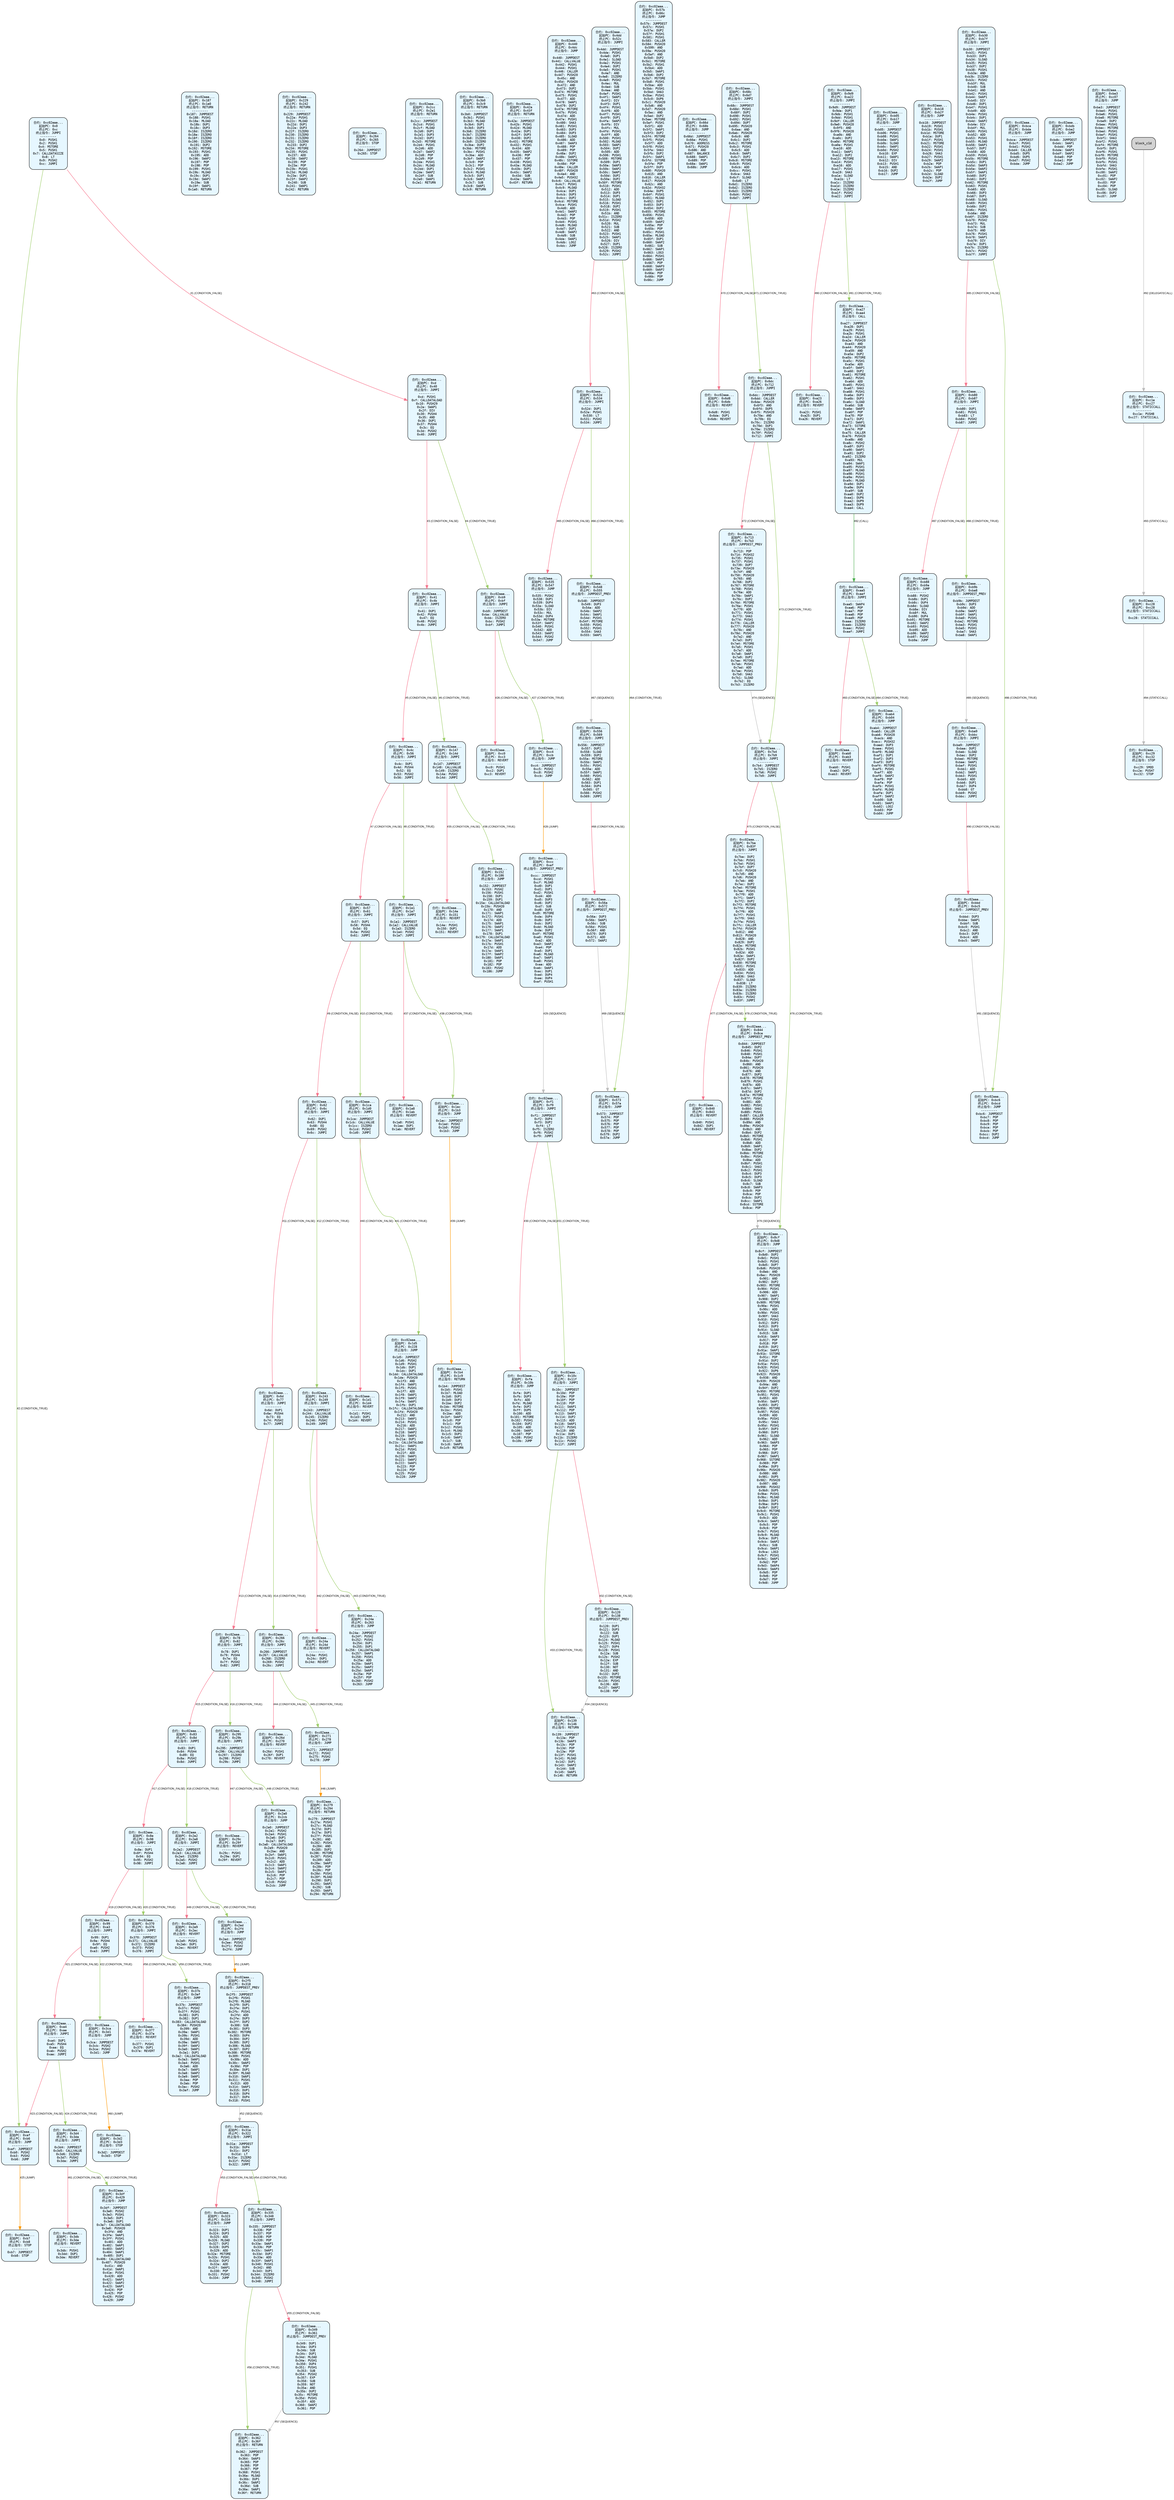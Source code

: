 digraph Static_Complete_CFG {
    rankdir=TB;
    node [shape=box, style="filled, rounded", fontname="Monospace", fontsize=9, margin=0.15];
    edge [fontname="Arial", fontsize=8, penwidth=1.2];
    "block_0" [label="合约: 0xc02aaa...
起始PC: 0x0
终止PC: 0xc
终止指令: JUMPI
---------
0x0: PUSH1
0x2: PUSH1
0x4: MSTORE
0x5: PUSH1
0x7: CALLDATASIZE
0x8: LT
0x9: PUSH2
0xc: JUMPI", fillcolor="#e6f7ff"];
    "block_d" [label="合约: 0xc02aaa...
起始PC: 0xd
终止PC: 0x40
终止指令: JUMPI
---------
0xd: PUSH1
0xf: CALLDATALOAD
0x10: PUSH29
0x2e: SWAP1
0x2f: DIV
0x30: PUSH4
0x35: AND
0x36: DUP1
0x37: PUSH4
0x3c: EQ
0x3d: PUSH2
0x40: JUMPI", fillcolor="#e6f7ff"];
    "block_41" [label="合约: 0xc02aaa...
起始PC: 0x41
终止PC: 0x4b
终止指令: JUMPI
---------
0x41: DUP1
0x42: PUSH4
0x47: EQ
0x48: PUSH2
0x4b: JUMPI", fillcolor="#e6f7ff"];
    "block_4c" [label="合约: 0xc02aaa...
起始PC: 0x4c
终止PC: 0x56
终止指令: JUMPI
---------
0x4c: DUP1
0x4d: PUSH4
0x52: EQ
0x53: PUSH2
0x56: JUMPI", fillcolor="#e6f7ff"];
    "block_57" [label="合约: 0xc02aaa...
起始PC: 0x57
终止PC: 0x61
终止指令: JUMPI
---------
0x57: DUP1
0x58: PUSH4
0x5d: EQ
0x5e: PUSH2
0x61: JUMPI", fillcolor="#e6f7ff"];
    "block_62" [label="合约: 0xc02aaa...
起始PC: 0x62
终止PC: 0x6c
终止指令: JUMPI
---------
0x62: DUP1
0x63: PUSH4
0x68: EQ
0x69: PUSH2
0x6c: JUMPI", fillcolor="#e6f7ff"];
    "block_6d" [label="合约: 0xc02aaa...
起始PC: 0x6d
终止PC: 0x77
终止指令: JUMPI
---------
0x6d: DUP1
0x6e: PUSH4
0x73: EQ
0x74: PUSH2
0x77: JUMPI", fillcolor="#e6f7ff"];
    "block_78" [label="合约: 0xc02aaa...
起始PC: 0x78
终止PC: 0x82
终止指令: JUMPI
---------
0x78: DUP1
0x79: PUSH4
0x7e: EQ
0x7f: PUSH2
0x82: JUMPI", fillcolor="#e6f7ff"];
    "block_83" [label="合约: 0xc02aaa...
起始PC: 0x83
终止PC: 0x8d
终止指令: JUMPI
---------
0x83: DUP1
0x84: PUSH4
0x89: EQ
0x8a: PUSH2
0x8d: JUMPI", fillcolor="#e6f7ff"];
    "block_8e" [label="合约: 0xc02aaa...
起始PC: 0x8e
终止PC: 0x98
终止指令: JUMPI
---------
0x8e: DUP1
0x8f: PUSH4
0x94: EQ
0x95: PUSH2
0x98: JUMPI", fillcolor="#e6f7ff"];
    "block_99" [label="合约: 0xc02aaa...
起始PC: 0x99
终止PC: 0xa3
终止指令: JUMPI
---------
0x99: DUP1
0x9a: PUSH4
0x9f: EQ
0xa0: PUSH2
0xa3: JUMPI", fillcolor="#e6f7ff"];
    "block_a4" [label="合约: 0xc02aaa...
起始PC: 0xa4
终止PC: 0xae
终止指令: JUMPI
---------
0xa4: DUP1
0xa5: PUSH4
0xaa: EQ
0xab: PUSH2
0xae: JUMPI", fillcolor="#e6f7ff"];
    "block_af" [label="合约: 0xc02aaa...
起始PC: 0xaf
终止PC: 0xb6
终止指令: JUMP
---------
0xaf: JUMPDEST
0xb0: PUSH2
0xb3: PUSH2
0xb6: JUMP", fillcolor="#e6f7ff"];
    "block_b7" [label="合约: 0xc02aaa...
起始PC: 0xb7
终止PC: 0xb8
终止指令: STOP
---------
0xb7: JUMPDEST
0xb8: STOP", fillcolor="#e6f7ff"];
    "block_b9" [label="合约: 0xc02aaa...
起始PC: 0xb9
终止PC: 0xbf
终止指令: JUMPI
---------
0xb9: JUMPDEST
0xba: CALLVALUE
0xbb: ISZERO
0xbc: PUSH2
0xbf: JUMPI", fillcolor="#e6f7ff"];
    "block_c0" [label="合约: 0xc02aaa...
起始PC: 0xc0
终止PC: 0xc3
终止指令: REVERT
---------
0xc0: PUSH1
0xc2: DUP1
0xc3: REVERT", fillcolor="#e6f7ff"];
    "block_c4" [label="合约: 0xc02aaa...
起始PC: 0xc4
终止PC: 0xcb
终止指令: JUMP
---------
0xc4: JUMPDEST
0xc5: PUSH2
0xc8: PUSH2
0xcb: JUMP", fillcolor="#e6f7ff"];
    "block_cc" [label="合约: 0xc02aaa...
起始PC: 0xcc
终止PC: 0xef
终止指令: JUMPDEST_PREV
---------
0xcc: JUMPDEST
0xcd: PUSH1
0xcf: MLOAD
0xd0: DUP1
0xd1: DUP1
0xd2: PUSH1
0xd4: ADD
0xd5: DUP3
0xd6: DUP2
0xd7: SUB
0xd8: DUP3
0xd9: MSTORE
0xda: DUP4
0xdb: DUP2
0xdc: DUP2
0xdd: MLOAD
0xde: DUP2
0xdf: MSTORE
0xe0: PUSH1
0xe2: ADD
0xe3: SWAP2
0xe4: POP
0xe5: DUP1
0xe6: MLOAD
0xe7: SWAP1
0xe8: PUSH1
0xea: ADD
0xeb: SWAP1
0xec: DUP1
0xed: DUP4
0xee: DUP4
0xef: PUSH1", fillcolor="#e6f7ff"];
    "block_f1" [label="合约: 0xc02aaa...
起始PC: 0xf1
终止PC: 0xf9
终止指令: JUMPI
---------
0xf1: JUMPDEST
0xf2: DUP4
0xf3: DUP2
0xf4: LT
0xf5: ISZERO
0xf6: PUSH2
0xf9: JUMPI", fillcolor="#e6f7ff"];
    "block_fa" [label="合约: 0xc02aaa...
起始PC: 0xfa
终止PC: 0x10b
终止指令: JUMP
---------
0xfa: DUP1
0xfb: DUP3
0xfc: ADD
0xfd: MLOAD
0xfe: DUP2
0xff: DUP5
0x100: ADD
0x101: MSTORE
0x102: PUSH1
0x104: DUP2
0x105: ADD
0x106: SWAP1
0x107: POP
0x108: PUSH2
0x10b: JUMP", fillcolor="#e6f7ff"];
    "block_10c" [label="合约: 0xc02aaa...
起始PC: 0x10c
终止PC: 0x11f
终止指令: JUMPI
---------
0x10c: JUMPDEST
0x10d: POP
0x10e: POP
0x10f: POP
0x110: POP
0x111: SWAP1
0x112: POP
0x113: SWAP1
0x114: DUP2
0x115: ADD
0x116: SWAP1
0x117: PUSH1
0x119: AND
0x11a: DUP1
0x11b: ISZERO
0x11c: PUSH2
0x11f: JUMPI", fillcolor="#e6f7ff"];
    "block_120" [label="合约: 0xc02aaa...
起始PC: 0x120
终止PC: 0x138
终止指令: JUMPDEST_PREV
---------
0x120: DUP1
0x121: DUP3
0x122: SUB
0x123: DUP1
0x124: MLOAD
0x125: PUSH1
0x127: DUP4
0x128: PUSH1
0x12a: SUB
0x12b: PUSH2
0x12e: EXP
0x12f: SUB
0x130: NOT
0x131: AND
0x132: DUP2
0x133: MSTORE
0x134: PUSH1
0x136: ADD
0x137: SWAP2
0x138: POP", fillcolor="#e6f7ff"];
    "block_139" [label="合约: 0xc02aaa...
起始PC: 0x139
终止PC: 0x146
终止指令: RETURN
---------
0x139: JUMPDEST
0x13a: POP
0x13b: SWAP3
0x13c: POP
0x13d: POP
0x13e: POP
0x13f: PUSH1
0x141: MLOAD
0x142: DUP1
0x143: SWAP2
0x144: SUB
0x145: SWAP1
0x146: RETURN", fillcolor="#e6f7ff"];
    "block_147" [label="合约: 0xc02aaa...
起始PC: 0x147
终止PC: 0x14d
终止指令: JUMPI
---------
0x147: JUMPDEST
0x148: CALLVALUE
0x149: ISZERO
0x14a: PUSH2
0x14d: JUMPI", fillcolor="#e6f7ff"];
    "block_14e" [label="合约: 0xc02aaa...
起始PC: 0x14e
终止PC: 0x151
终止指令: REVERT
---------
0x14e: PUSH1
0x150: DUP1
0x151: REVERT", fillcolor="#e6f7ff"];
    "block_152" [label="合约: 0xc02aaa...
起始PC: 0x152
终止PC: 0x186
终止指令: JUMP
---------
0x152: JUMPDEST
0x153: PUSH2
0x156: PUSH1
0x158: DUP1
0x159: DUP1
0x15a: CALLDATALOAD
0x15b: PUSH20
0x170: AND
0x171: SWAP1
0x172: PUSH1
0x174: ADD
0x175: SWAP1
0x176: SWAP2
0x177: SWAP1
0x178: DUP1
0x179: CALLDATALOAD
0x17a: SWAP1
0x17b: PUSH1
0x17d: ADD
0x17e: SWAP1
0x17f: SWAP2
0x180: SWAP1
0x181: POP
0x182: POP
0x183: PUSH2
0x186: JUMP", fillcolor="#e6f7ff"];
    "block_187" [label="合约: 0xc02aaa...
起始PC: 0x187
终止PC: 0x1a0
终止指令: RETURN
---------
0x187: JUMPDEST
0x188: PUSH1
0x18a: MLOAD
0x18b: DUP1
0x18c: DUP3
0x18d: ISZERO
0x18e: ISZERO
0x18f: ISZERO
0x190: ISZERO
0x191: DUP2
0x192: MSTORE
0x193: PUSH1
0x195: ADD
0x196: SWAP2
0x197: POP
0x198: POP
0x199: PUSH1
0x19b: MLOAD
0x19c: DUP1
0x19d: SWAP2
0x19e: SUB
0x19f: SWAP1
0x1a0: RETURN", fillcolor="#e6f7ff"];
    "block_1a1" [label="合约: 0xc02aaa...
起始PC: 0x1a1
终止PC: 0x1a7
终止指令: JUMPI
---------
0x1a1: JUMPDEST
0x1a2: CALLVALUE
0x1a3: ISZERO
0x1a4: PUSH2
0x1a7: JUMPI", fillcolor="#e6f7ff"];
    "block_1a8" [label="合约: 0xc02aaa...
起始PC: 0x1a8
终止PC: 0x1ab
终止指令: REVERT
---------
0x1a8: PUSH1
0x1aa: DUP1
0x1ab: REVERT", fillcolor="#e6f7ff"];
    "block_1ac" [label="合约: 0xc02aaa...
起始PC: 0x1ac
终止PC: 0x1b3
终止指令: JUMP
---------
0x1ac: JUMPDEST
0x1ad: PUSH2
0x1b0: PUSH2
0x1b3: JUMP", fillcolor="#e6f7ff"];
    "block_1b4" [label="合约: 0xc02aaa...
起始PC: 0x1b4
终止PC: 0x1c9
终止指令: RETURN
---------
0x1b4: JUMPDEST
0x1b5: PUSH1
0x1b7: MLOAD
0x1b8: DUP1
0x1b9: DUP3
0x1ba: DUP2
0x1bb: MSTORE
0x1bc: PUSH1
0x1be: ADD
0x1bf: SWAP2
0x1c0: POP
0x1c1: POP
0x1c2: PUSH1
0x1c4: MLOAD
0x1c5: DUP1
0x1c6: SWAP2
0x1c7: SUB
0x1c8: SWAP1
0x1c9: RETURN", fillcolor="#e6f7ff"];
    "block_1ca" [label="合约: 0xc02aaa...
起始PC: 0x1ca
终止PC: 0x1d0
终止指令: JUMPI
---------
0x1ca: JUMPDEST
0x1cb: CALLVALUE
0x1cc: ISZERO
0x1cd: PUSH2
0x1d0: JUMPI", fillcolor="#e6f7ff"];
    "block_1d1" [label="合约: 0xc02aaa...
起始PC: 0x1d1
终止PC: 0x1d4
终止指令: REVERT
---------
0x1d1: PUSH1
0x1d3: DUP1
0x1d4: REVERT", fillcolor="#e6f7ff"];
    "block_1d5" [label="合约: 0xc02aaa...
起始PC: 0x1d5
终止PC: 0x228
终止指令: JUMP
---------
0x1d5: JUMPDEST
0x1d6: PUSH2
0x1d9: PUSH1
0x1db: DUP1
0x1dc: DUP1
0x1dd: CALLDATALOAD
0x1de: PUSH20
0x1f3: AND
0x1f4: SWAP1
0x1f5: PUSH1
0x1f7: ADD
0x1f8: SWAP1
0x1f9: SWAP2
0x1fa: SWAP1
0x1fb: DUP1
0x1fc: CALLDATALOAD
0x1fd: PUSH20
0x212: AND
0x213: SWAP1
0x214: PUSH1
0x216: ADD
0x217: SWAP1
0x218: SWAP2
0x219: SWAP1
0x21a: DUP1
0x21b: CALLDATALOAD
0x21c: SWAP1
0x21d: PUSH1
0x21f: ADD
0x220: SWAP1
0x221: SWAP2
0x222: SWAP1
0x223: POP
0x224: POP
0x225: PUSH2
0x228: JUMP", fillcolor="#e6f7ff"];
    "block_229" [label="合约: 0xc02aaa...
起始PC: 0x229
终止PC: 0x242
终止指令: RETURN
---------
0x229: JUMPDEST
0x22a: PUSH1
0x22c: MLOAD
0x22d: DUP1
0x22e: DUP3
0x22f: ISZERO
0x230: ISZERO
0x231: ISZERO
0x232: ISZERO
0x233: DUP2
0x234: MSTORE
0x235: PUSH1
0x237: ADD
0x238: SWAP2
0x239: POP
0x23a: POP
0x23b: PUSH1
0x23d: MLOAD
0x23e: DUP1
0x23f: SWAP2
0x240: SUB
0x241: SWAP1
0x242: RETURN", fillcolor="#e6f7ff"];
    "block_243" [label="合约: 0xc02aaa...
起始PC: 0x243
终止PC: 0x249
终止指令: JUMPI
---------
0x243: JUMPDEST
0x244: CALLVALUE
0x245: ISZERO
0x246: PUSH2
0x249: JUMPI", fillcolor="#e6f7ff"];
    "block_24a" [label="合约: 0xc02aaa...
起始PC: 0x24a
终止PC: 0x24d
终止指令: REVERT
---------
0x24a: PUSH1
0x24c: DUP1
0x24d: REVERT", fillcolor="#e6f7ff"];
    "block_24e" [label="合约: 0xc02aaa...
起始PC: 0x24e
终止PC: 0x263
终止指令: JUMP
---------
0x24e: JUMPDEST
0x24f: PUSH2
0x252: PUSH1
0x254: DUP1
0x255: DUP1
0x256: CALLDATALOAD
0x257: SWAP1
0x258: PUSH1
0x25a: ADD
0x25b: SWAP1
0x25c: SWAP2
0x25d: SWAP1
0x25e: POP
0x25f: POP
0x260: PUSH2
0x263: JUMP", fillcolor="#e6f7ff"];
    "block_264" [label="合约: 0xc02aaa...
起始PC: 0x264
终止PC: 0x265
终止指令: STOP
---------
0x264: JUMPDEST
0x265: STOP", fillcolor="#e6f7ff"];
    "block_266" [label="合约: 0xc02aaa...
起始PC: 0x266
终止PC: 0x26c
终止指令: JUMPI
---------
0x266: JUMPDEST
0x267: CALLVALUE
0x268: ISZERO
0x269: PUSH2
0x26c: JUMPI", fillcolor="#e6f7ff"];
    "block_26d" [label="合约: 0xc02aaa...
起始PC: 0x26d
终止PC: 0x270
终止指令: REVERT
---------
0x26d: PUSH1
0x26f: DUP1
0x270: REVERT", fillcolor="#e6f7ff"];
    "block_271" [label="合约: 0xc02aaa...
起始PC: 0x271
终止PC: 0x278
终止指令: JUMP
---------
0x271: JUMPDEST
0x272: PUSH2
0x275: PUSH2
0x278: JUMP", fillcolor="#e6f7ff"];
    "block_279" [label="合约: 0xc02aaa...
起始PC: 0x279
终止PC: 0x294
终止指令: RETURN
---------
0x279: JUMPDEST
0x27a: PUSH1
0x27c: MLOAD
0x27d: DUP1
0x27e: DUP3
0x27f: PUSH1
0x281: AND
0x282: PUSH1
0x284: AND
0x285: DUP2
0x286: MSTORE
0x287: PUSH1
0x289: ADD
0x28a: SWAP2
0x28b: POP
0x28c: POP
0x28d: PUSH1
0x28f: MLOAD
0x290: DUP1
0x291: SWAP2
0x292: SUB
0x293: SWAP1
0x294: RETURN", fillcolor="#e6f7ff"];
    "block_295" [label="合约: 0xc02aaa...
起始PC: 0x295
终止PC: 0x29b
终止指令: JUMPI
---------
0x295: JUMPDEST
0x296: CALLVALUE
0x297: ISZERO
0x298: PUSH2
0x29b: JUMPI", fillcolor="#e6f7ff"];
    "block_29c" [label="合约: 0xc02aaa...
起始PC: 0x29c
终止PC: 0x29f
终止指令: REVERT
---------
0x29c: PUSH1
0x29e: DUP1
0x29f: REVERT", fillcolor="#e6f7ff"];
    "block_2a0" [label="合约: 0xc02aaa...
起始PC: 0x2a0
终止PC: 0x2cb
终止指令: JUMP
---------
0x2a0: JUMPDEST
0x2a1: PUSH2
0x2a4: PUSH1
0x2a6: DUP1
0x2a7: DUP1
0x2a8: CALLDATALOAD
0x2a9: PUSH20
0x2be: AND
0x2bf: SWAP1
0x2c0: PUSH1
0x2c2: ADD
0x2c3: SWAP1
0x2c4: SWAP2
0x2c5: SWAP1
0x2c6: POP
0x2c7: POP
0x2c8: PUSH2
0x2cb: JUMP", fillcolor="#e6f7ff"];
    "block_2cc" [label="合约: 0xc02aaa...
起始PC: 0x2cc
终止PC: 0x2e1
终止指令: RETURN
---------
0x2cc: JUMPDEST
0x2cd: PUSH1
0x2cf: MLOAD
0x2d0: DUP1
0x2d1: DUP3
0x2d2: DUP2
0x2d3: MSTORE
0x2d4: PUSH1
0x2d6: ADD
0x2d7: SWAP2
0x2d8: POP
0x2d9: POP
0x2da: PUSH1
0x2dc: MLOAD
0x2dd: DUP1
0x2de: SWAP2
0x2df: SUB
0x2e0: SWAP1
0x2e1: RETURN", fillcolor="#e6f7ff"];
    "block_2e2" [label="合约: 0xc02aaa...
起始PC: 0x2e2
终止PC: 0x2e8
终止指令: JUMPI
---------
0x2e2: JUMPDEST
0x2e3: CALLVALUE
0x2e4: ISZERO
0x2e5: PUSH2
0x2e8: JUMPI", fillcolor="#e6f7ff"];
    "block_2e9" [label="合约: 0xc02aaa...
起始PC: 0x2e9
终止PC: 0x2ec
终止指令: REVERT
---------
0x2e9: PUSH1
0x2eb: DUP1
0x2ec: REVERT", fillcolor="#e6f7ff"];
    "block_2ed" [label="合约: 0xc02aaa...
起始PC: 0x2ed
终止PC: 0x2f4
终止指令: JUMP
---------
0x2ed: JUMPDEST
0x2ee: PUSH2
0x2f1: PUSH2
0x2f4: JUMP", fillcolor="#e6f7ff"];
    "block_2f5" [label="合约: 0xc02aaa...
起始PC: 0x2f5
终止PC: 0x318
终止指令: JUMPDEST_PREV
---------
0x2f5: JUMPDEST
0x2f6: PUSH1
0x2f8: MLOAD
0x2f9: DUP1
0x2fa: DUP1
0x2fb: PUSH1
0x2fd: ADD
0x2fe: DUP3
0x2ff: DUP2
0x300: SUB
0x301: DUP3
0x302: MSTORE
0x303: DUP4
0x304: DUP2
0x305: DUP2
0x306: MLOAD
0x307: DUP2
0x308: MSTORE
0x309: PUSH1
0x30b: ADD
0x30c: SWAP2
0x30d: POP
0x30e: DUP1
0x30f: MLOAD
0x310: SWAP1
0x311: PUSH1
0x313: ADD
0x314: SWAP1
0x315: DUP1
0x316: DUP4
0x317: DUP4
0x318: PUSH1", fillcolor="#e6f7ff"];
    "block_31a" [label="合约: 0xc02aaa...
起始PC: 0x31a
终止PC: 0x322
终止指令: JUMPI
---------
0x31a: JUMPDEST
0x31b: DUP4
0x31c: DUP2
0x31d: LT
0x31e: ISZERO
0x31f: PUSH2
0x322: JUMPI", fillcolor="#e6f7ff"];
    "block_323" [label="合约: 0xc02aaa...
起始PC: 0x323
终止PC: 0x334
终止指令: JUMP
---------
0x323: DUP1
0x324: DUP3
0x325: ADD
0x326: MLOAD
0x327: DUP2
0x328: DUP5
0x329: ADD
0x32a: MSTORE
0x32b: PUSH1
0x32d: DUP2
0x32e: ADD
0x32f: SWAP1
0x330: POP
0x331: PUSH2
0x334: JUMP", fillcolor="#e6f7ff"];
    "block_335" [label="合约: 0xc02aaa...
起始PC: 0x335
终止PC: 0x348
终止指令: JUMPI
---------
0x335: JUMPDEST
0x336: POP
0x337: POP
0x338: POP
0x339: POP
0x33a: SWAP1
0x33b: POP
0x33c: SWAP1
0x33d: DUP2
0x33e: ADD
0x33f: SWAP1
0x340: PUSH1
0x342: AND
0x343: DUP1
0x344: ISZERO
0x345: PUSH2
0x348: JUMPI", fillcolor="#e6f7ff"];
    "block_349" [label="合约: 0xc02aaa...
起始PC: 0x349
终止PC: 0x361
终止指令: JUMPDEST_PREV
---------
0x349: DUP1
0x34a: DUP3
0x34b: SUB
0x34c: DUP1
0x34d: MLOAD
0x34e: PUSH1
0x350: DUP4
0x351: PUSH1
0x353: SUB
0x354: PUSH2
0x357: EXP
0x358: SUB
0x359: NOT
0x35a: AND
0x35b: DUP2
0x35c: MSTORE
0x35d: PUSH1
0x35f: ADD
0x360: SWAP2
0x361: POP", fillcolor="#e6f7ff"];
    "block_362" [label="合约: 0xc02aaa...
起始PC: 0x362
终止PC: 0x36f
终止指令: RETURN
---------
0x362: JUMPDEST
0x363: POP
0x364: SWAP3
0x365: POP
0x366: POP
0x367: POP
0x368: PUSH1
0x36a: MLOAD
0x36b: DUP1
0x36c: SWAP2
0x36d: SUB
0x36e: SWAP1
0x36f: RETURN", fillcolor="#e6f7ff"];
    "block_370" [label="合约: 0xc02aaa...
起始PC: 0x370
终止PC: 0x376
终止指令: JUMPI
---------
0x370: JUMPDEST
0x371: CALLVALUE
0x372: ISZERO
0x373: PUSH2
0x376: JUMPI", fillcolor="#e6f7ff"];
    "block_377" [label="合约: 0xc02aaa...
起始PC: 0x377
终止PC: 0x37a
终止指令: REVERT
---------
0x377: PUSH1
0x379: DUP1
0x37a: REVERT", fillcolor="#e6f7ff"];
    "block_37b" [label="合约: 0xc02aaa...
起始PC: 0x37b
终止PC: 0x3af
终止指令: JUMP
---------
0x37b: JUMPDEST
0x37c: PUSH2
0x37f: PUSH1
0x381: DUP1
0x382: DUP1
0x383: CALLDATALOAD
0x384: PUSH20
0x399: AND
0x39a: SWAP1
0x39b: PUSH1
0x39d: ADD
0x39e: SWAP1
0x39f: SWAP2
0x3a0: SWAP1
0x3a1: DUP1
0x3a2: CALLDATALOAD
0x3a3: SWAP1
0x3a4: PUSH1
0x3a6: ADD
0x3a7: SWAP1
0x3a8: SWAP2
0x3a9: SWAP1
0x3aa: POP
0x3ab: POP
0x3ac: PUSH2
0x3af: JUMP", fillcolor="#e6f7ff"];
    "block_3b0" [label="合约: 0xc02aaa...
起始PC: 0x3b0
终止PC: 0x3c9
终止指令: RETURN
---------
0x3b0: JUMPDEST
0x3b1: PUSH1
0x3b3: MLOAD
0x3b4: DUP1
0x3b5: DUP3
0x3b6: ISZERO
0x3b7: ISZERO
0x3b8: ISZERO
0x3b9: ISZERO
0x3ba: DUP2
0x3bb: MSTORE
0x3bc: PUSH1
0x3be: ADD
0x3bf: SWAP2
0x3c0: POP
0x3c1: POP
0x3c2: PUSH1
0x3c4: MLOAD
0x3c5: DUP1
0x3c6: SWAP2
0x3c7: SUB
0x3c8: SWAP1
0x3c9: RETURN", fillcolor="#e6f7ff"];
    "block_3ca" [label="合约: 0xc02aaa...
起始PC: 0x3ca
终止PC: 0x3d1
终止指令: JUMP
---------
0x3ca: JUMPDEST
0x3cb: PUSH2
0x3ce: PUSH2
0x3d1: JUMP", fillcolor="#e6f7ff"];
    "block_3d2" [label="合约: 0xc02aaa...
起始PC: 0x3d2
终止PC: 0x3d3
终止指令: STOP
---------
0x3d2: JUMPDEST
0x3d3: STOP", fillcolor="#e6f7ff"];
    "block_3d4" [label="合约: 0xc02aaa...
起始PC: 0x3d4
终止PC: 0x3da
终止指令: JUMPI
---------
0x3d4: JUMPDEST
0x3d5: CALLVALUE
0x3d6: ISZERO
0x3d7: PUSH2
0x3da: JUMPI", fillcolor="#e6f7ff"];
    "block_3db" [label="合约: 0xc02aaa...
起始PC: 0x3db
终止PC: 0x3de
终止指令: REVERT
---------
0x3db: PUSH1
0x3dd: DUP1
0x3de: REVERT", fillcolor="#e6f7ff"];
    "block_3df" [label="合约: 0xc02aaa...
起始PC: 0x3df
终止PC: 0x429
终止指令: JUMP
---------
0x3df: JUMPDEST
0x3e0: PUSH2
0x3e3: PUSH1
0x3e5: DUP1
0x3e6: DUP1
0x3e7: CALLDATALOAD
0x3e8: PUSH20
0x3fd: AND
0x3fe: SWAP1
0x3ff: PUSH1
0x401: ADD
0x402: SWAP1
0x403: SWAP2
0x404: SWAP1
0x405: DUP1
0x406: CALLDATALOAD
0x407: PUSH20
0x41c: AND
0x41d: SWAP1
0x41e: PUSH1
0x420: ADD
0x421: SWAP1
0x422: SWAP2
0x423: SWAP1
0x424: POP
0x425: POP
0x426: PUSH2
0x429: JUMP", fillcolor="#e6f7ff"];
    "block_42a" [label="合约: 0xc02aaa...
起始PC: 0x42a
终止PC: 0x43f
终止指令: RETURN
---------
0x42a: JUMPDEST
0x42b: PUSH1
0x42d: MLOAD
0x42e: DUP1
0x42f: DUP3
0x430: DUP2
0x431: MSTORE
0x432: PUSH1
0x434: ADD
0x435: SWAP2
0x436: POP
0x437: POP
0x438: PUSH1
0x43a: MLOAD
0x43b: DUP1
0x43c: SWAP2
0x43d: SUB
0x43e: SWAP1
0x43f: RETURN", fillcolor="#e6f7ff"];
    "block_440" [label="合约: 0xc02aaa...
起始PC: 0x440
终止PC: 0x4dc
终止指令: JUMP
---------
0x440: JUMPDEST
0x441: CALLVALUE
0x442: PUSH1
0x444: PUSH1
0x446: CALLER
0x447: PUSH20
0x45c: AND
0x45d: PUSH20
0x472: AND
0x473: DUP2
0x474: MSTORE
0x475: PUSH1
0x477: ADD
0x478: SWAP1
0x479: DUP2
0x47a: MSTORE
0x47b: PUSH1
0x47d: ADD
0x47e: PUSH1
0x480: SHA3
0x481: PUSH1
0x483: DUP3
0x484: DUP3
0x485: SLOAD
0x486: ADD
0x487: SWAP3
0x488: POP
0x489: POP
0x48a: DUP2
0x48b: SWAP1
0x48c: SSTORE
0x48d: POP
0x48e: CALLER
0x48f: PUSH20
0x4a4: AND
0x4a5: PUSH32
0x4c6: CALLVALUE
0x4c7: PUSH1
0x4c9: MLOAD
0x4ca: DUP1
0x4cb: DUP3
0x4cc: DUP2
0x4cd: MSTORE
0x4ce: PUSH1
0x4d0: ADD
0x4d1: SWAP2
0x4d2: POP
0x4d3: POP
0x4d4: PUSH1
0x4d6: MLOAD
0x4d7: DUP1
0x4d8: SWAP2
0x4d9: SUB
0x4da: SWAP1
0x4db: LOG2
0x4dc: JUMP", fillcolor="#e6f7ff"];
    "block_4dd" [label="合约: 0xc02aaa...
起始PC: 0x4dd
终止PC: 0x52c
终止指令: JUMPI
---------
0x4dd: JUMPDEST
0x4de: PUSH1
0x4e0: DUP1
0x4e1: SLOAD
0x4e2: PUSH1
0x4e4: DUP2
0x4e5: PUSH1
0x4e7: AND
0x4e8: ISZERO
0x4e9: PUSH2
0x4ec: MUL
0x4ed: SUB
0x4ee: AND
0x4ef: PUSH1
0x4f1: SWAP1
0x4f2: DIV
0x4f3: DUP1
0x4f4: PUSH1
0x4f6: ADD
0x4f7: PUSH1
0x4f9: DUP1
0x4fa: SWAP2
0x4fb: DIV
0x4fc: MUL
0x4fd: PUSH1
0x4ff: ADD
0x500: PUSH1
0x502: MLOAD
0x503: SWAP1
0x504: DUP2
0x505: ADD
0x506: PUSH1
0x508: MSTORE
0x509: DUP1
0x50a: SWAP3
0x50b: SWAP2
0x50c: SWAP1
0x50d: DUP2
0x50e: DUP2
0x50f: MSTORE
0x510: PUSH1
0x512: ADD
0x513: DUP3
0x514: DUP1
0x515: SLOAD
0x516: PUSH1
0x518: DUP2
0x519: PUSH1
0x51b: AND
0x51c: ISZERO
0x51d: PUSH2
0x520: MUL
0x521: SUB
0x522: AND
0x523: PUSH1
0x525: SWAP1
0x526: DIV
0x527: DUP1
0x528: ISZERO
0x529: PUSH2
0x52c: JUMPI", fillcolor="#e6f7ff"];
    "block_52d" [label="合约: 0xc02aaa...
起始PC: 0x52d
终止PC: 0x534
终止指令: JUMPI
---------
0x52d: DUP1
0x52e: PUSH1
0x530: LT
0x531: PUSH2
0x534: JUMPI", fillcolor="#e6f7ff"];
    "block_535" [label="合约: 0xc02aaa...
起始PC: 0x535
终止PC: 0x547
终止指令: JUMP
---------
0x535: PUSH2
0x538: DUP1
0x539: DUP4
0x53a: SLOAD
0x53b: DIV
0x53c: MUL
0x53d: DUP4
0x53e: MSTORE
0x53f: SWAP2
0x540: PUSH1
0x542: ADD
0x543: SWAP2
0x544: PUSH2
0x547: JUMP", fillcolor="#e6f7ff"];
    "block_548" [label="合约: 0xc02aaa...
起始PC: 0x548
终止PC: 0x555
终止指令: JUMPDEST_PREV
---------
0x548: JUMPDEST
0x549: DUP3
0x54a: ADD
0x54b: SWAP2
0x54c: SWAP1
0x54d: PUSH1
0x54f: MSTORE
0x550: PUSH1
0x552: PUSH1
0x554: SHA3
0x555: SWAP1", fillcolor="#e6f7ff"];
    "block_556" [label="合约: 0xc02aaa...
起始PC: 0x556
终止PC: 0x569
终止指令: JUMPI
---------
0x556: JUMPDEST
0x557: DUP2
0x558: SLOAD
0x559: DUP2
0x55a: MSTORE
0x55b: SWAP1
0x55c: PUSH1
0x55e: ADD
0x55f: SWAP1
0x560: PUSH1
0x562: ADD
0x563: DUP1
0x564: DUP4
0x565: GT
0x566: PUSH2
0x569: JUMPI", fillcolor="#e6f7ff"];
    "block_56a" [label="合约: 0xc02aaa...
起始PC: 0x56a
终止PC: 0x572
终止指令: JUMPDEST_PREV
---------
0x56a: DUP3
0x56b: SWAP1
0x56c: SUB
0x56d: PUSH1
0x56f: AND
0x570: DUP3
0x571: ADD
0x572: SWAP2", fillcolor="#e6f7ff"];
    "block_573" [label="合约: 0xc02aaa...
起始PC: 0x573
终止PC: 0x57a
终止指令: JUMP
---------
0x573: JUMPDEST
0x574: POP
0x575: POP
0x576: POP
0x577: POP
0x578: POP
0x579: DUP2
0x57a: JUMP", fillcolor="#e6f7ff"];
    "block_57b" [label="合约: 0xc02aaa...
起始PC: 0x57b
终止PC: 0x66c
终止指令: JUMP
---------
0x57b: JUMPDEST
0x57c: PUSH1
0x57e: DUP2
0x57f: PUSH1
0x581: PUSH1
0x583: CALLER
0x584: PUSH20
0x599: AND
0x59a: PUSH20
0x5af: AND
0x5b0: DUP2
0x5b1: MSTORE
0x5b2: PUSH1
0x5b4: ADD
0x5b5: SWAP1
0x5b6: DUP2
0x5b7: MSTORE
0x5b8: PUSH1
0x5ba: ADD
0x5bb: PUSH1
0x5bd: SHA3
0x5be: PUSH1
0x5c0: DUP6
0x5c1: PUSH20
0x5d6: AND
0x5d7: PUSH20
0x5ec: AND
0x5ed: DUP2
0x5ee: MSTORE
0x5ef: PUSH1
0x5f1: ADD
0x5f2: SWAP1
0x5f3: DUP2
0x5f4: MSTORE
0x5f5: PUSH1
0x5f7: ADD
0x5f8: PUSH1
0x5fa: SHA3
0x5fb: DUP2
0x5fc: SWAP1
0x5fd: SSTORE
0x5fe: POP
0x5ff: DUP3
0x600: PUSH20
0x615: AND
0x616: CALLER
0x617: PUSH20
0x62c: AND
0x62d: PUSH32
0x64e: DUP5
0x64f: PUSH1
0x651: MLOAD
0x652: DUP1
0x653: DUP3
0x654: DUP2
0x655: MSTORE
0x656: PUSH1
0x658: ADD
0x659: SWAP2
0x65a: POP
0x65b: POP
0x65c: PUSH1
0x65e: MLOAD
0x65f: DUP1
0x660: SWAP2
0x661: SUB
0x662: SWAP1
0x663: LOG3
0x664: PUSH1
0x666: SWAP1
0x667: POP
0x668: SWAP3
0x669: SWAP2
0x66a: POP
0x66b: POP
0x66c: JUMP", fillcolor="#e6f7ff"];
    "block_66d" [label="合约: 0xc02aaa...
起始PC: 0x66d
终止PC: 0x68b
终止指令: JUMP
---------
0x66d: JUMPDEST
0x66e: PUSH1
0x670: ADDRESS
0x671: PUSH20
0x686: AND
0x687: BALANCE
0x688: SWAP1
0x689: POP
0x68a: SWAP1
0x68b: JUMP", fillcolor="#e6f7ff"];
    "block_68c" [label="合约: 0xc02aaa...
起始PC: 0x68c
终止PC: 0x6d7
终止指令: JUMPI
---------
0x68c: JUMPDEST
0x68d: PUSH1
0x68f: DUP2
0x690: PUSH1
0x692: PUSH1
0x694: DUP7
0x695: PUSH20
0x6aa: AND
0x6ab: PUSH20
0x6c0: AND
0x6c1: DUP2
0x6c2: MSTORE
0x6c3: PUSH1
0x6c5: ADD
0x6c6: SWAP1
0x6c7: DUP2
0x6c8: MSTORE
0x6c9: PUSH1
0x6cb: ADD
0x6cc: PUSH1
0x6ce: SHA3
0x6cf: SLOAD
0x6d0: LT
0x6d1: ISZERO
0x6d2: ISZERO
0x6d3: ISZERO
0x6d4: PUSH2
0x6d7: JUMPI", fillcolor="#e6f7ff"];
    "block_6d8" [label="合约: 0xc02aaa...
起始PC: 0x6d8
终止PC: 0x6db
终止指令: REVERT
---------
0x6d8: PUSH1
0x6da: DUP1
0x6db: REVERT", fillcolor="#e6f7ff"];
    "block_6dc" [label="合约: 0xc02aaa...
起始PC: 0x6dc
终止PC: 0x712
终止指令: JUMPI
---------
0x6dc: JUMPDEST
0x6dd: CALLER
0x6de: PUSH20
0x6f3: AND
0x6f4: DUP5
0x6f5: PUSH20
0x70a: AND
0x70b: EQ
0x70c: ISZERO
0x70d: DUP1
0x70e: ISZERO
0x70f: PUSH2
0x712: JUMPI", fillcolor="#e6f7ff"];
    "block_713" [label="合约: 0xc02aaa...
起始PC: 0x713
终止PC: 0x7b3
终止指令: JUMPDEST_PREV
---------
0x713: POP
0x714: PUSH32
0x735: PUSH1
0x737: PUSH1
0x739: DUP7
0x73a: PUSH20
0x74f: AND
0x750: PUSH20
0x765: AND
0x766: DUP2
0x767: MSTORE
0x768: PUSH1
0x76a: ADD
0x76b: SWAP1
0x76c: DUP2
0x76d: MSTORE
0x76e: PUSH1
0x770: ADD
0x771: PUSH1
0x773: SHA3
0x774: PUSH1
0x776: CALLER
0x777: PUSH20
0x78c: AND
0x78d: PUSH20
0x7a2: AND
0x7a3: DUP2
0x7a4: MSTORE
0x7a5: PUSH1
0x7a7: ADD
0x7a8: SWAP1
0x7a9: DUP2
0x7aa: MSTORE
0x7ab: PUSH1
0x7ad: ADD
0x7ae: PUSH1
0x7b0: SHA3
0x7b1: SLOAD
0x7b2: EQ
0x7b3: ISZERO", fillcolor="#e6f7ff"];
    "block_7b4" [label="合约: 0xc02aaa...
起始PC: 0x7b4
终止PC: 0x7b9
终止指令: JUMPI
---------
0x7b4: JUMPDEST
0x7b5: ISZERO
0x7b6: PUSH2
0x7b9: JUMPI", fillcolor="#e6f7ff"];
    "block_7ba" [label="合约: 0xc02aaa...
起始PC: 0x7ba
终止PC: 0x83f
终止指令: JUMPI
---------
0x7ba: DUP2
0x7bb: PUSH1
0x7bd: PUSH1
0x7bf: DUP7
0x7c0: PUSH20
0x7d5: AND
0x7d6: PUSH20
0x7eb: AND
0x7ec: DUP2
0x7ed: MSTORE
0x7ee: PUSH1
0x7f0: ADD
0x7f1: SWAP1
0x7f2: DUP2
0x7f3: MSTORE
0x7f4: PUSH1
0x7f6: ADD
0x7f7: PUSH1
0x7f9: SHA3
0x7fa: PUSH1
0x7fc: CALLER
0x7fd: PUSH20
0x812: AND
0x813: PUSH20
0x828: AND
0x829: DUP2
0x82a: MSTORE
0x82b: PUSH1
0x82d: ADD
0x82e: SWAP1
0x82f: DUP2
0x830: MSTORE
0x831: PUSH1
0x833: ADD
0x834: PUSH1
0x836: SHA3
0x837: SLOAD
0x838: LT
0x839: ISZERO
0x83a: ISZERO
0x83b: ISZERO
0x83c: PUSH2
0x83f: JUMPI", fillcolor="#e6f7ff"];
    "block_840" [label="合约: 0xc02aaa...
起始PC: 0x840
终止PC: 0x843
终止指令: REVERT
---------
0x840: PUSH1
0x842: DUP1
0x843: REVERT", fillcolor="#e6f7ff"];
    "block_844" [label="合约: 0xc02aaa...
起始PC: 0x844
终止PC: 0x8ce
终止指令: JUMPDEST_PREV
---------
0x844: JUMPDEST
0x845: DUP2
0x846: PUSH1
0x848: PUSH1
0x84a: DUP7
0x84b: PUSH20
0x860: AND
0x861: PUSH20
0x876: AND
0x877: DUP2
0x878: MSTORE
0x879: PUSH1
0x87b: ADD
0x87c: SWAP1
0x87d: DUP2
0x87e: MSTORE
0x87f: PUSH1
0x881: ADD
0x882: PUSH1
0x884: SHA3
0x885: PUSH1
0x887: CALLER
0x888: PUSH20
0x89d: AND
0x89e: PUSH20
0x8b3: AND
0x8b4: DUP2
0x8b5: MSTORE
0x8b6: PUSH1
0x8b8: ADD
0x8b9: SWAP1
0x8ba: DUP2
0x8bb: MSTORE
0x8bc: PUSH1
0x8be: ADD
0x8bf: PUSH1
0x8c1: SHA3
0x8c2: PUSH1
0x8c4: DUP3
0x8c5: DUP3
0x8c6: SLOAD
0x8c7: SUB
0x8c8: SWAP3
0x8c9: POP
0x8ca: POP
0x8cb: DUP2
0x8cc: SWAP1
0x8cd: SSTORE
0x8ce: POP", fillcolor="#e6f7ff"];
    "block_8cf" [label="合约: 0xc02aaa...
起始PC: 0x8cf
终止PC: 0x9d8
终止指令: JUMP
---------
0x8cf: JUMPDEST
0x8d0: DUP2
0x8d1: PUSH1
0x8d3: PUSH1
0x8d5: DUP7
0x8d6: PUSH20
0x8eb: AND
0x8ec: PUSH20
0x901: AND
0x902: DUP2
0x903: MSTORE
0x904: PUSH1
0x906: ADD
0x907: SWAP1
0x908: DUP2
0x909: MSTORE
0x90a: PUSH1
0x90c: ADD
0x90d: PUSH1
0x90f: SHA3
0x910: PUSH1
0x912: DUP3
0x913: DUP3
0x914: SLOAD
0x915: SUB
0x916: SWAP3
0x917: POP
0x918: POP
0x919: DUP2
0x91a: SWAP1
0x91b: SSTORE
0x91c: POP
0x91d: DUP2
0x91e: PUSH1
0x920: PUSH1
0x922: DUP6
0x923: PUSH20
0x938: AND
0x939: PUSH20
0x94e: AND
0x94f: DUP2
0x950: MSTORE
0x951: PUSH1
0x953: ADD
0x954: SWAP1
0x955: DUP2
0x956: MSTORE
0x957: PUSH1
0x959: ADD
0x95a: PUSH1
0x95c: SHA3
0x95d: PUSH1
0x95f: DUP3
0x960: DUP3
0x961: SLOAD
0x962: ADD
0x963: SWAP3
0x964: POP
0x965: POP
0x966: DUP2
0x967: SWAP1
0x968: SSTORE
0x969: POP
0x96a: DUP3
0x96b: PUSH20
0x980: AND
0x981: DUP5
0x982: PUSH20
0x997: AND
0x998: PUSH32
0x9b9: DUP5
0x9ba: PUSH1
0x9bc: MLOAD
0x9bd: DUP1
0x9be: DUP3
0x9bf: DUP2
0x9c0: MSTORE
0x9c1: PUSH1
0x9c3: ADD
0x9c4: SWAP2
0x9c5: POP
0x9c6: POP
0x9c7: PUSH1
0x9c9: MLOAD
0x9ca: DUP1
0x9cb: SWAP2
0x9cc: SUB
0x9cd: SWAP1
0x9ce: LOG3
0x9cf: PUSH1
0x9d1: SWAP1
0x9d2: POP
0x9d3: SWAP4
0x9d4: SWAP3
0x9d5: POP
0x9d6: POP
0x9d7: POP
0x9d8: JUMP", fillcolor="#e6f7ff"];
    "block_9d9" [label="合约: 0xc02aaa...
起始PC: 0x9d9
终止PC: 0xa22
终止指令: JUMPI
---------
0x9d9: JUMPDEST
0x9da: DUP1
0x9db: PUSH1
0x9dd: PUSH1
0x9df: CALLER
0x9e0: PUSH20
0x9f5: AND
0x9f6: PUSH20
0xa0b: AND
0xa0c: DUP2
0xa0d: MSTORE
0xa0e: PUSH1
0xa10: ADD
0xa11: SWAP1
0xa12: DUP2
0xa13: MSTORE
0xa14: PUSH1
0xa16: ADD
0xa17: PUSH1
0xa19: SHA3
0xa1a: SLOAD
0xa1b: LT
0xa1c: ISZERO
0xa1d: ISZERO
0xa1e: ISZERO
0xa1f: PUSH2
0xa22: JUMPI", fillcolor="#e6f7ff"];
    "block_a23" [label="合约: 0xc02aaa...
起始PC: 0xa23
终止PC: 0xa26
终止指令: REVERT
---------
0xa23: PUSH1
0xa25: DUP1
0xa26: REVERT", fillcolor="#e6f7ff"];
    "block_a27" [label="合约: 0xc02aaa...
起始PC: 0xa27
终止PC: 0xaa4
终止指令: CALL
---------
0xa27: JUMPDEST
0xa28: DUP1
0xa29: PUSH1
0xa2b: PUSH1
0xa2d: CALLER
0xa2e: PUSH20
0xa43: AND
0xa44: PUSH20
0xa59: AND
0xa5a: DUP2
0xa5b: MSTORE
0xa5c: PUSH1
0xa5e: ADD
0xa5f: SWAP1
0xa60: DUP2
0xa61: MSTORE
0xa62: PUSH1
0xa64: ADD
0xa65: PUSH1
0xa67: SHA3
0xa68: PUSH1
0xa6a: DUP3
0xa6b: DUP3
0xa6c: SLOAD
0xa6d: SUB
0xa6e: SWAP3
0xa6f: POP
0xa70: POP
0xa71: DUP2
0xa72: SWAP1
0xa73: SSTORE
0xa74: POP
0xa75: CALLER
0xa76: PUSH20
0xa8b: AND
0xa8c: PUSH2
0xa8f: DUP3
0xa90: SWAP1
0xa91: DUP2
0xa92: ISZERO
0xa93: MUL
0xa94: SWAP1
0xa95: PUSH1
0xa97: MLOAD
0xa98: PUSH1
0xa9a: PUSH1
0xa9c: MLOAD
0xa9d: DUP1
0xa9e: DUP4
0xa9f: SUB
0xaa0: DUP2
0xaa1: DUP6
0xaa2: DUP9
0xaa3: DUP9
0xaa4: CALL", fillcolor="#e6f7ff"];
    "block_aa5" [label="合约: 0xc02aaa...
起始PC: 0xaa5
终止PC: 0xaaf
终止指令: JUMPI
---------
0xaa5: SWAP4
0xaa6: POP
0xaa7: POP
0xaa8: POP
0xaa9: POP
0xaaa: ISZERO
0xaab: ISZERO
0xaac: PUSH2
0xaaf: JUMPI", fillcolor="#e6f7ff"];
    "block_ab0" [label="合约: 0xc02aaa...
起始PC: 0xab0
终止PC: 0xab3
终止指令: REVERT
---------
0xab0: PUSH1
0xab2: DUP1
0xab3: REVERT", fillcolor="#e6f7ff"];
    "block_ab4" [label="合约: 0xc02aaa...
起始PC: 0xab4
终止PC: 0xb04
终止指令: JUMP
---------
0xab4: JUMPDEST
0xab5: CALLER
0xab6: PUSH20
0xacb: AND
0xacc: PUSH32
0xaed: DUP3
0xaee: PUSH1
0xaf0: MLOAD
0xaf1: DUP1
0xaf2: DUP3
0xaf3: DUP2
0xaf4: MSTORE
0xaf5: PUSH1
0xaf7: ADD
0xaf8: SWAP2
0xaf9: POP
0xafa: POP
0xafb: PUSH1
0xafd: MLOAD
0xafe: DUP1
0xaff: SWAP2
0xb00: SUB
0xb01: SWAP1
0xb02: LOG2
0xb03: POP
0xb04: JUMP", fillcolor="#e6f7ff"];
    "block_b05" [label="合约: 0xc02aaa...
起始PC: 0xb05
终止PC: 0xb17
终止指令: JUMP
---------
0xb05: JUMPDEST
0xb06: PUSH1
0xb08: PUSH1
0xb0a: SWAP1
0xb0b: SLOAD
0xb0c: SWAP1
0xb0d: PUSH2
0xb10: EXP
0xb11: SWAP1
0xb12: DIV
0xb13: PUSH1
0xb15: AND
0xb16: DUP2
0xb17: JUMP", fillcolor="#e6f7ff"];
    "block_b18" [label="合约: 0xc02aaa...
起始PC: 0xb18
终止PC: 0xb2f
终止指令: JUMP
---------
0xb18: JUMPDEST
0xb19: PUSH1
0xb1b: PUSH1
0xb1d: MSTORE
0xb1e: DUP1
0xb1f: PUSH1
0xb21: MSTORE
0xb22: PUSH1
0xb24: PUSH1
0xb26: SHA3
0xb27: PUSH1
0xb29: SWAP2
0xb2a: POP
0xb2b: SWAP1
0xb2c: POP
0xb2d: SLOAD
0xb2e: DUP2
0xb2f: JUMP", fillcolor="#e6f7ff"];
    "block_b30" [label="合约: 0xc02aaa...
起始PC: 0xb30
终止PC: 0xb7f
终止指令: JUMPI
---------
0xb30: JUMPDEST
0xb31: PUSH1
0xb33: DUP1
0xb34: SLOAD
0xb35: PUSH1
0xb37: DUP2
0xb38: PUSH1
0xb3a: AND
0xb3b: ISZERO
0xb3c: PUSH2
0xb3f: MUL
0xb40: SUB
0xb41: AND
0xb42: PUSH1
0xb44: SWAP1
0xb45: DIV
0xb46: DUP1
0xb47: PUSH1
0xb49: ADD
0xb4a: PUSH1
0xb4c: DUP1
0xb4d: SWAP2
0xb4e: DIV
0xb4f: MUL
0xb50: PUSH1
0xb52: ADD
0xb53: PUSH1
0xb55: MLOAD
0xb56: SWAP1
0xb57: DUP2
0xb58: ADD
0xb59: PUSH1
0xb5b: MSTORE
0xb5c: DUP1
0xb5d: SWAP3
0xb5e: SWAP2
0xb5f: SWAP1
0xb60: DUP2
0xb61: DUP2
0xb62: MSTORE
0xb63: PUSH1
0xb65: ADD
0xb66: DUP3
0xb67: DUP1
0xb68: SLOAD
0xb69: PUSH1
0xb6b: DUP2
0xb6c: PUSH1
0xb6e: AND
0xb6f: ISZERO
0xb70: PUSH2
0xb73: MUL
0xb74: SUB
0xb75: AND
0xb76: PUSH1
0xb78: SWAP1
0xb79: DIV
0xb7a: DUP1
0xb7b: ISZERO
0xb7c: PUSH2
0xb7f: JUMPI", fillcolor="#e6f7ff"];
    "block_b80" [label="合约: 0xc02aaa...
起始PC: 0xb80
终止PC: 0xb87
终止指令: JUMPI
---------
0xb80: DUP1
0xb81: PUSH1
0xb83: LT
0xb84: PUSH2
0xb87: JUMPI", fillcolor="#e6f7ff"];
    "block_b88" [label="合约: 0xc02aaa...
起始PC: 0xb88
终止PC: 0xb9a
终止指令: JUMP
---------
0xb88: PUSH2
0xb8b: DUP1
0xb8c: DUP4
0xb8d: SLOAD
0xb8e: DIV
0xb8f: MUL
0xb90: DUP4
0xb91: MSTORE
0xb92: SWAP2
0xb93: PUSH1
0xb95: ADD
0xb96: SWAP2
0xb97: PUSH2
0xb9a: JUMP", fillcolor="#e6f7ff"];
    "block_b9b" [label="合约: 0xc02aaa...
起始PC: 0xb9b
终止PC: 0xba8
终止指令: JUMPDEST_PREV
---------
0xb9b: JUMPDEST
0xb9c: DUP3
0xb9d: ADD
0xb9e: SWAP2
0xb9f: SWAP1
0xba0: PUSH1
0xba2: MSTORE
0xba3: PUSH1
0xba5: PUSH1
0xba7: SHA3
0xba8: SWAP1", fillcolor="#e6f7ff"];
    "block_ba9" [label="合约: 0xc02aaa...
起始PC: 0xba9
终止PC: 0xbbc
终止指令: JUMPI
---------
0xba9: JUMPDEST
0xbaa: DUP2
0xbab: SLOAD
0xbac: DUP2
0xbad: MSTORE
0xbae: SWAP1
0xbaf: PUSH1
0xbb1: ADD
0xbb2: SWAP1
0xbb3: PUSH1
0xbb5: ADD
0xbb6: DUP1
0xbb7: DUP4
0xbb8: GT
0xbb9: PUSH2
0xbbc: JUMPI", fillcolor="#e6f7ff"];
    "block_bbd" [label="合约: 0xc02aaa...
起始PC: 0xbbd
终止PC: 0xbc5
终止指令: JUMPDEST_PREV
---------
0xbbd: DUP3
0xbbe: SWAP1
0xbbf: SUB
0xbc0: PUSH1
0xbc2: AND
0xbc3: DUP3
0xbc4: ADD
0xbc5: SWAP2", fillcolor="#e6f7ff"];
    "block_bc6" [label="合约: 0xc02aaa...
起始PC: 0xbc6
终止PC: 0xbcd
终止指令: JUMP
---------
0xbc6: JUMPDEST
0xbc7: POP
0xbc8: POP
0xbc9: POP
0xbca: POP
0xbcb: POP
0xbcc: DUP2
0xbcd: JUMP", fillcolor="#e6f7ff"];
    "block_bce" [label="合约: 0xc02aaa...
起始PC: 0xbce
终止PC: 0xbda
终止指令: JUMP
---------
0xbce: JUMPDEST
0xbcf: PUSH1
0xbd1: PUSH2
0xbd4: CALLER
0xbd5: DUP5
0xbd6: DUP5
0xbd7: PUSH2
0xbda: JUMP", fillcolor="#e6f7ff"];
    "block_bdb" [label="合约: 0xc02aaa...
起始PC: 0xbdb
终止PC: 0xbe2
终止指令: JUMP
---------
0xbdb: JUMPDEST
0xbdc: SWAP1
0xbdd: POP
0xbde: SWAP3
0xbdf: SWAP2
0xbe0: POP
0xbe1: POP
0xbe2: JUMP", fillcolor="#e6f7ff"];
    "block_be3" [label="合约: 0xc02aaa...
起始PC: 0xbe3
终止PC: 0xc07
终止指令: JUMP
---------
0xbe3: JUMPDEST
0xbe4: PUSH1
0xbe6: PUSH1
0xbe8: MSTORE
0xbe9: DUP2
0xbea: PUSH1
0xbec: MSTORE
0xbed: PUSH1
0xbef: PUSH1
0xbf1: SHA3
0xbf2: PUSH1
0xbf4: MSTORE
0xbf5: DUP1
0xbf6: PUSH1
0xbf8: MSTORE
0xbf9: PUSH1
0xbfb: PUSH1
0xbfd: SHA3
0xbfe: PUSH1
0xc00: SWAP2
0xc01: POP
0xc02: SWAP2
0xc03: POP
0xc04: POP
0xc05: SLOAD
0xc06: DUP2
0xc07: JUMP", fillcolor="#e6f7ff"];
    "block_c1e" [label="合约: 0xc02aaa...
起始PC: 0xc1e
终止PC: 0xc27
终止指令: STATICCALL
---------
0xc1e: PUSH8
0xc27: STATICCALL", fillcolor="#e6f7ff"];
    "block_c28" [label="合约: 0xc02aaa...
起始PC: 0xc28
终止PC: 0xc28
终止指令: STATICCALL
---------
0xc28: STATICCALL", fillcolor="#e6f7ff"];
    "block_c29" [label="合约: 0xc02aaa...
起始PC: 0xc29
终止PC: 0xc32
终止指令: STOP
---------
0xc29: SMOD
0xc2a: PUSH7
0xc32: STOP", fillcolor="#e6f7ff"];

    "block_0" -> "block_d" [label="#1 (CONDITION_FALSE)", color="#f7768e"];
    "block_0" -> "block_af" [label="#2 (CONDITION_TRUE)", color="#9ece6a"];
    "block_d" -> "block_41" [label="#3 (CONDITION_FALSE)", color="#f7768e"];
    "block_d" -> "block_b9" [label="#4 (CONDITION_TRUE)", color="#9ece6a"];
    "block_41" -> "block_4c" [label="#5 (CONDITION_FALSE)", color="#f7768e"];
    "block_41" -> "block_147" [label="#6 (CONDITION_TRUE)", color="#9ece6a"];
    "block_4c" -> "block_57" [label="#7 (CONDITION_FALSE)", color="#f7768e"];
    "block_4c" -> "block_1a1" [label="#8 (CONDITION_TRUE)", color="#9ece6a"];
    "block_57" -> "block_62" [label="#9 (CONDITION_FALSE)", color="#f7768e"];
    "block_57" -> "block_1ca" [label="#10 (CONDITION_TRUE)", color="#9ece6a"];
    "block_62" -> "block_6d" [label="#11 (CONDITION_FALSE)", color="#f7768e"];
    "block_62" -> "block_243" [label="#12 (CONDITION_TRUE)", color="#9ece6a"];
    "block_6d" -> "block_78" [label="#13 (CONDITION_FALSE)", color="#f7768e"];
    "block_6d" -> "block_266" [label="#14 (CONDITION_TRUE)", color="#9ece6a"];
    "block_78" -> "block_83" [label="#15 (CONDITION_FALSE)", color="#f7768e"];
    "block_78" -> "block_295" [label="#16 (CONDITION_TRUE)", color="#9ece6a"];
    "block_83" -> "block_8e" [label="#17 (CONDITION_FALSE)", color="#f7768e"];
    "block_83" -> "block_2e2" [label="#18 (CONDITION_TRUE)", color="#9ece6a"];
    "block_8e" -> "block_99" [label="#19 (CONDITION_FALSE)", color="#f7768e"];
    "block_8e" -> "block_370" [label="#20 (CONDITION_TRUE)", color="#9ece6a"];
    "block_99" -> "block_a4" [label="#21 (CONDITION_FALSE)", color="#f7768e"];
    "block_99" -> "block_3ca" [label="#22 (CONDITION_TRUE)", color="#9ece6a"];
    "block_a4" -> "block_af" [label="#23 (CONDITION_FALSE)", color="#f7768e"];
    "block_a4" -> "block_3d4" [label="#24 (CONDITION_TRUE)", color="#9ece6a"];
    "block_af" -> "block_b7" [label="#25 (JUMP)", color="#ff9800"];
    "block_b9" -> "block_c0" [label="#26 (CONDITION_FALSE)", color="#f7768e"];
    "block_b9" -> "block_c4" [label="#27 (CONDITION_TRUE)", color="#9ece6a"];
    "block_c4" -> "block_cc" [label="#28 (JUMP)", color="#ff9800"];
    "block_cc" -> "block_f1" [label="#29 (SEQUENCE)", color="#bdbdbd"];
    "block_f1" -> "block_fa" [label="#30 (CONDITION_FALSE)", color="#f7768e"];
    "block_f1" -> "block_10c" [label="#31 (CONDITION_TRUE)", color="#9ece6a"];
    "block_10c" -> "block_120" [label="#32 (CONDITION_FALSE)", color="#f7768e"];
    "block_10c" -> "block_139" [label="#33 (CONDITION_TRUE)", color="#9ece6a"];
    "block_120" -> "block_139" [label="#34 (SEQUENCE)", color="#bdbdbd"];
    "block_147" -> "block_14e" [label="#35 (CONDITION_FALSE)", color="#f7768e"];
    "block_147" -> "block_152" [label="#36 (CONDITION_TRUE)", color="#9ece6a"];
    "block_1a1" -> "block_1a8" [label="#37 (CONDITION_FALSE)", color="#f7768e"];
    "block_1a1" -> "block_1ac" [label="#38 (CONDITION_TRUE)", color="#9ece6a"];
    "block_1ac" -> "block_1b4" [label="#39 (JUMP)", color="#ff9800"];
    "block_1ca" -> "block_1d1" [label="#40 (CONDITION_FALSE)", color="#f7768e"];
    "block_1ca" -> "block_1d5" [label="#41 (CONDITION_TRUE)", color="#9ece6a"];
    "block_243" -> "block_24a" [label="#42 (CONDITION_FALSE)", color="#f7768e"];
    "block_243" -> "block_24e" [label="#43 (CONDITION_TRUE)", color="#9ece6a"];
    "block_266" -> "block_26d" [label="#44 (CONDITION_FALSE)", color="#f7768e"];
    "block_266" -> "block_271" [label="#45 (CONDITION_TRUE)", color="#9ece6a"];
    "block_271" -> "block_279" [label="#46 (JUMP)", color="#ff9800"];
    "block_295" -> "block_29c" [label="#47 (CONDITION_FALSE)", color="#f7768e"];
    "block_295" -> "block_2a0" [label="#48 (CONDITION_TRUE)", color="#9ece6a"];
    "block_2e2" -> "block_2e9" [label="#49 (CONDITION_FALSE)", color="#f7768e"];
    "block_2e2" -> "block_2ed" [label="#50 (CONDITION_TRUE)", color="#9ece6a"];
    "block_2ed" -> "block_2f5" [label="#51 (JUMP)", color="#ff9800"];
    "block_2f5" -> "block_31a" [label="#52 (SEQUENCE)", color="#bdbdbd"];
    "block_31a" -> "block_323" [label="#53 (CONDITION_FALSE)", color="#f7768e"];
    "block_31a" -> "block_335" [label="#54 (CONDITION_TRUE)", color="#9ece6a"];
    "block_335" -> "block_349" [label="#55 (CONDITION_FALSE)", color="#f7768e"];
    "block_335" -> "block_362" [label="#56 (CONDITION_TRUE)", color="#9ece6a"];
    "block_349" -> "block_362" [label="#57 (SEQUENCE)", color="#bdbdbd"];
    "block_370" -> "block_377" [label="#58 (CONDITION_FALSE)", color="#f7768e"];
    "block_370" -> "block_37b" [label="#59 (CONDITION_TRUE)", color="#9ece6a"];
    "block_3ca" -> "block_3d2" [label="#60 (JUMP)", color="#ff9800"];
    "block_3d4" -> "block_3db" [label="#61 (CONDITION_FALSE)", color="#f7768e"];
    "block_3d4" -> "block_3df" [label="#62 (CONDITION_TRUE)", color="#9ece6a"];
    "block_4dd" -> "block_52d" [label="#63 (CONDITION_FALSE)", color="#f7768e"];
    "block_4dd" -> "block_573" [label="#64 (CONDITION_TRUE)", color="#9ece6a"];
    "block_52d" -> "block_535" [label="#65 (CONDITION_FALSE)", color="#f7768e"];
    "block_52d" -> "block_548" [label="#66 (CONDITION_TRUE)", color="#9ece6a"];
    "block_548" -> "block_556" [label="#67 (SEQUENCE)", color="#bdbdbd"];
    "block_556" -> "block_56a" [label="#68 (CONDITION_FALSE)", color="#f7768e"];
    "block_56a" -> "block_573" [label="#69 (SEQUENCE)", color="#bdbdbd"];
    "block_68c" -> "block_6d8" [label="#70 (CONDITION_FALSE)", color="#f7768e"];
    "block_68c" -> "block_6dc" [label="#71 (CONDITION_TRUE)", color="#9ece6a"];
    "block_6dc" -> "block_713" [label="#72 (CONDITION_FALSE)", color="#f7768e"];
    "block_6dc" -> "block_7b4" [label="#73 (CONDITION_TRUE)", color="#9ece6a"];
    "block_713" -> "block_7b4" [label="#74 (SEQUENCE)", color="#bdbdbd"];
    "block_7b4" -> "block_7ba" [label="#75 (CONDITION_FALSE)", color="#f7768e"];
    "block_7b4" -> "block_8cf" [label="#76 (CONDITION_TRUE)", color="#9ece6a"];
    "block_7ba" -> "block_840" [label="#77 (CONDITION_FALSE)", color="#f7768e"];
    "block_7ba" -> "block_844" [label="#78 (CONDITION_TRUE)", color="#9ece6a"];
    "block_844" -> "block_8cf" [label="#79 (SEQUENCE)", color="#bdbdbd"];
    "block_9d9" -> "block_a23" [label="#80 (CONDITION_FALSE)", color="#f7768e"];
    "block_9d9" -> "block_a27" [label="#81 (CONDITION_TRUE)", color="#9ece6a"];
    "block_a27" -> "block_aa5" [label="#82 (CALL)", color="#4caf50"];
    "block_aa5" -> "block_ab0" [label="#83 (CONDITION_FALSE)", color="#f7768e"];
    "block_aa5" -> "block_ab4" [label="#84 (CONDITION_TRUE)", color="#9ece6a"];
    "block_b30" -> "block_b80" [label="#85 (CONDITION_FALSE)", color="#f7768e"];
    "block_b30" -> "block_bc6" [label="#86 (CONDITION_TRUE)", color="#9ece6a"];
    "block_b80" -> "block_b88" [label="#87 (CONDITION_FALSE)", color="#f7768e"];
    "block_b80" -> "block_b9b" [label="#88 (CONDITION_TRUE)", color="#9ece6a"];
    "block_b9b" -> "block_ba9" [label="#89 (SEQUENCE)", color="#bdbdbd"];
    "block_ba9" -> "block_bbd" [label="#90 (CONDITION_FALSE)", color="#f7768e"];
    "block_bbd" -> "block_bc6" [label="#91 (SEQUENCE)", color="#bdbdbd"];
    "block_c1d" -> "block_c1e" [label="#92 (DELEGATECALL)", color="#bdbdbd"];
    "block_c1e" -> "block_c28" [label="#93 (STATICCALL)", color="#bdbdbd"];
    "block_c28" -> "block_c29" [label="#94 (STATICCALL)", color="#bdbdbd"];
}